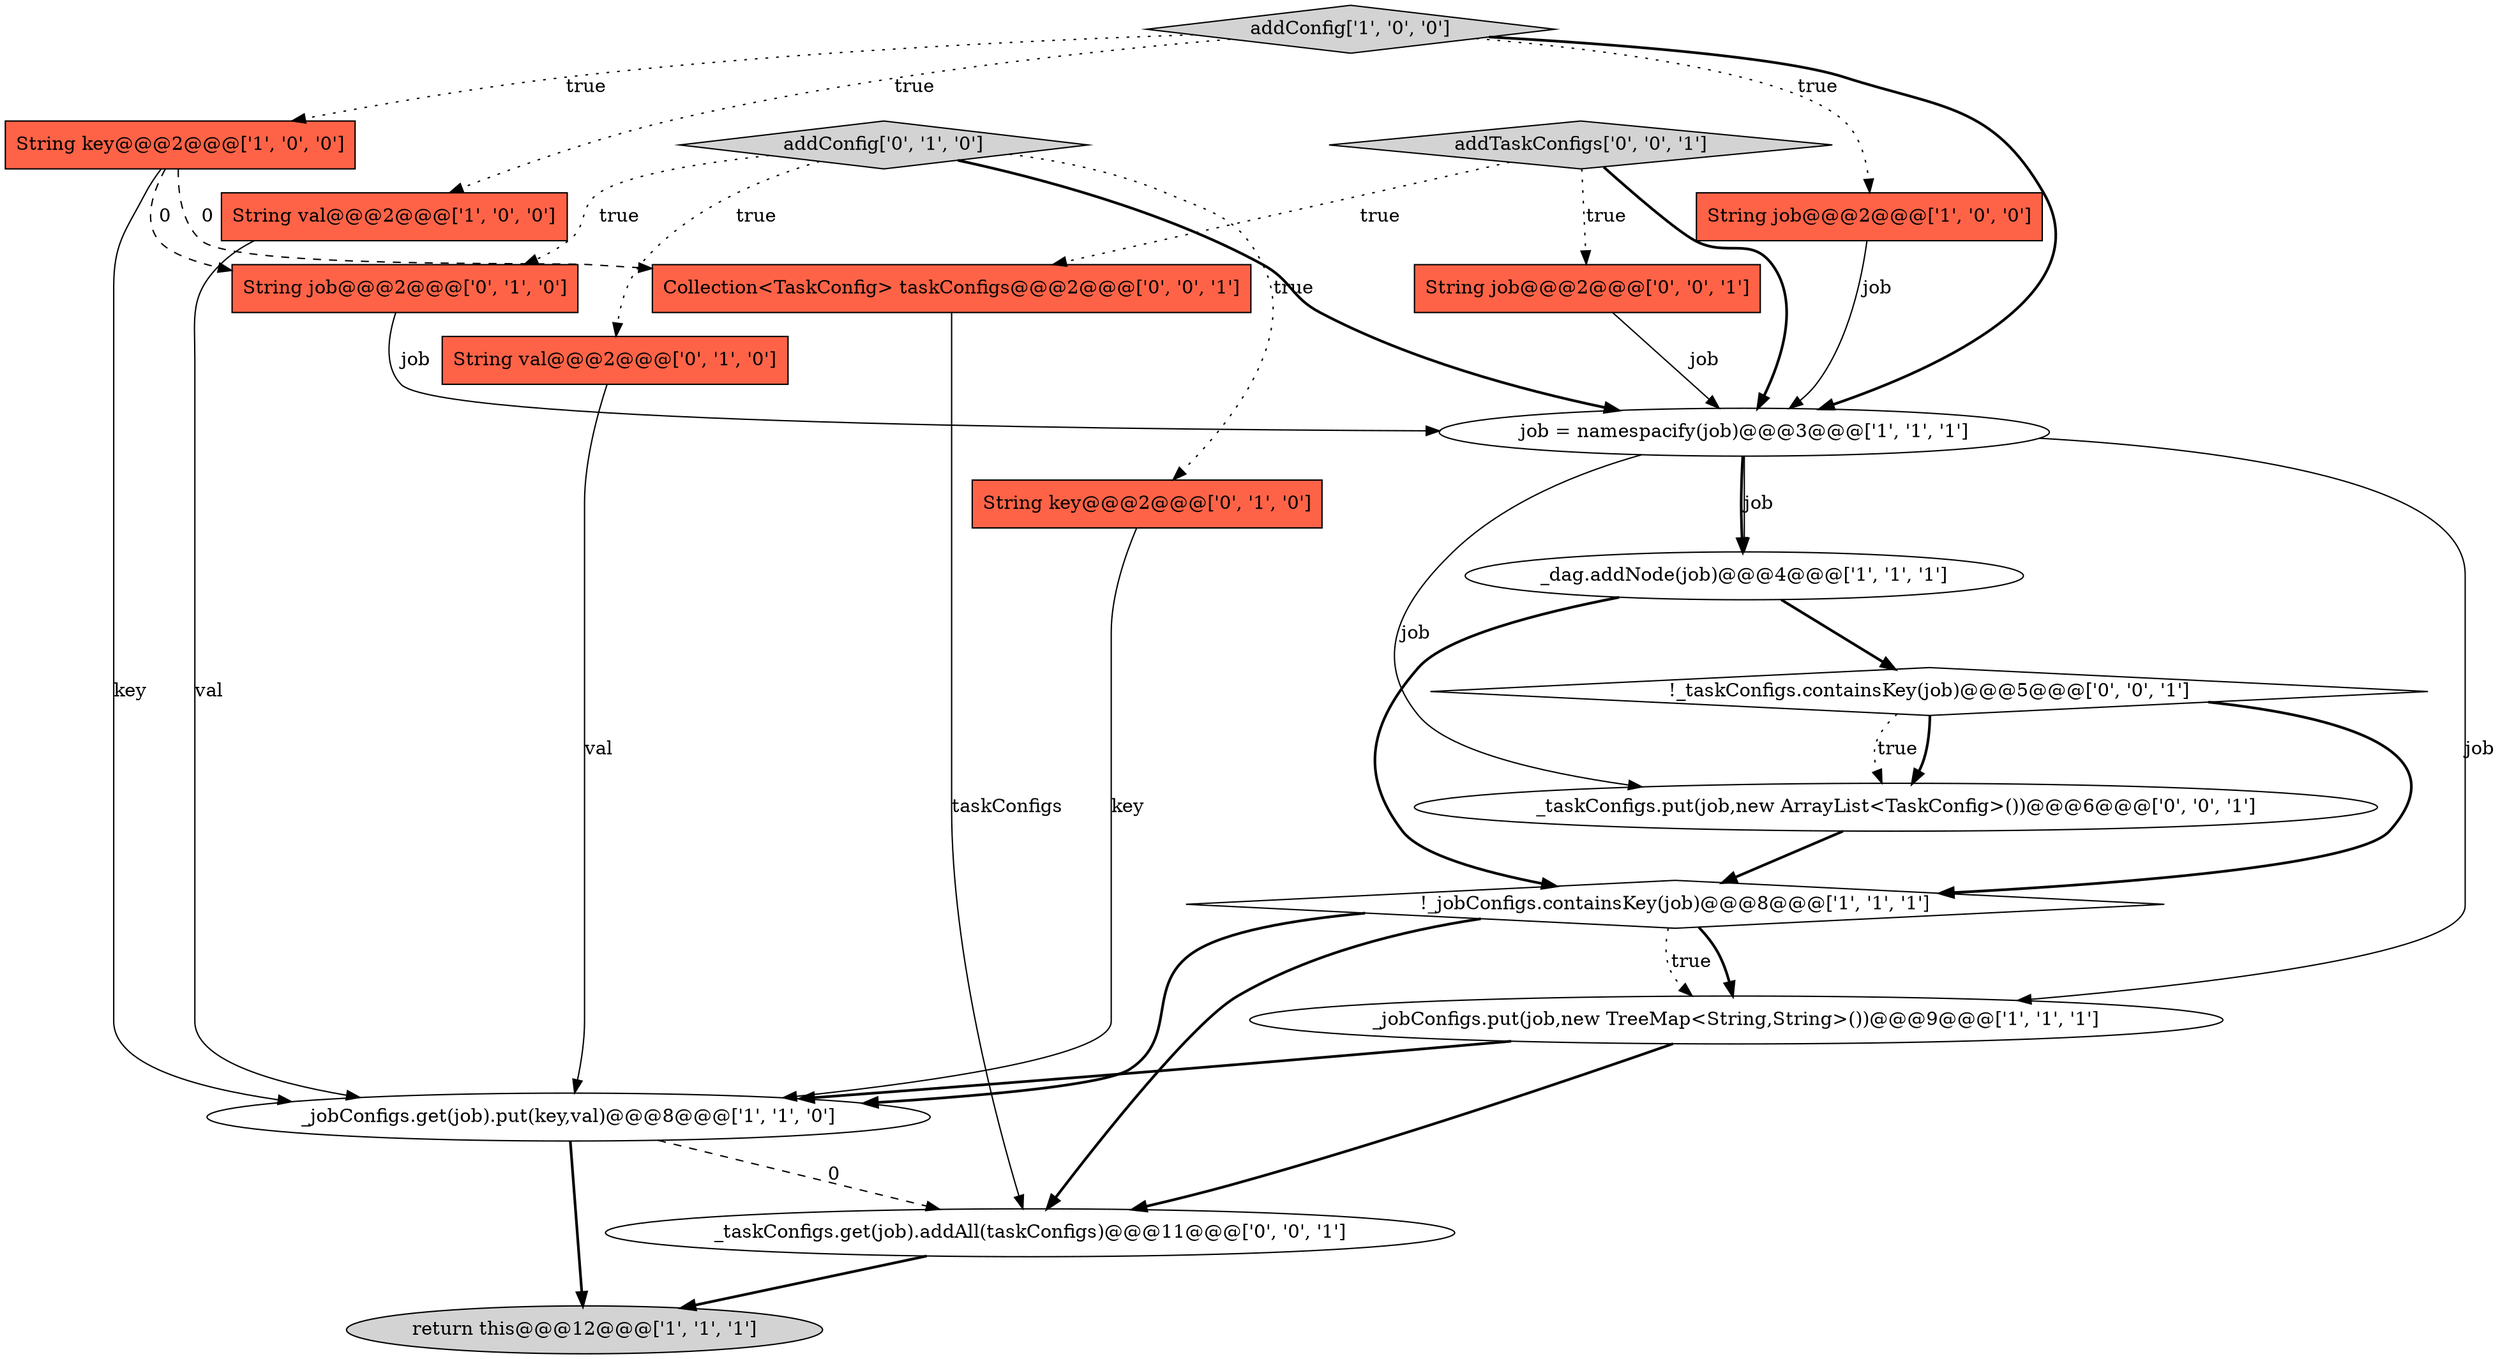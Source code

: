 digraph {
15 [style = filled, label = "String job@@@2@@@['0', '0', '1']", fillcolor = tomato, shape = box image = "AAA0AAABBB3BBB"];
0 [style = filled, label = "job = namespacify(job)@@@3@@@['1', '1', '1']", fillcolor = white, shape = ellipse image = "AAA0AAABBB1BBB"];
19 [style = filled, label = "!_taskConfigs.containsKey(job)@@@5@@@['0', '0', '1']", fillcolor = white, shape = diamond image = "AAA0AAABBB3BBB"];
16 [style = filled, label = "_taskConfigs.put(job,new ArrayList<TaskConfig>())@@@6@@@['0', '0', '1']", fillcolor = white, shape = ellipse image = "AAA0AAABBB3BBB"];
13 [style = filled, label = "String job@@@2@@@['0', '1', '0']", fillcolor = tomato, shape = box image = "AAA1AAABBB2BBB"];
7 [style = filled, label = "String key@@@2@@@['1', '0', '0']", fillcolor = tomato, shape = box image = "AAA1AAABBB1BBB"];
3 [style = filled, label = "return this@@@12@@@['1', '1', '1']", fillcolor = lightgray, shape = ellipse image = "AAA0AAABBB1BBB"];
10 [style = filled, label = "String val@@@2@@@['0', '1', '0']", fillcolor = tomato, shape = box image = "AAA0AAABBB2BBB"];
2 [style = filled, label = "String val@@@2@@@['1', '0', '0']", fillcolor = tomato, shape = box image = "AAA0AAABBB1BBB"];
8 [style = filled, label = "_dag.addNode(job)@@@4@@@['1', '1', '1']", fillcolor = white, shape = ellipse image = "AAA0AAABBB1BBB"];
4 [style = filled, label = "_jobConfigs.get(job).put(key,val)@@@8@@@['1', '1', '0']", fillcolor = white, shape = ellipse image = "AAA0AAABBB1BBB"];
17 [style = filled, label = "addTaskConfigs['0', '0', '1']", fillcolor = lightgray, shape = diamond image = "AAA0AAABBB3BBB"];
6 [style = filled, label = "String job@@@2@@@['1', '0', '0']", fillcolor = tomato, shape = box image = "AAA0AAABBB1BBB"];
12 [style = filled, label = "addConfig['0', '1', '0']", fillcolor = lightgray, shape = diamond image = "AAA0AAABBB2BBB"];
11 [style = filled, label = "String key@@@2@@@['0', '1', '0']", fillcolor = tomato, shape = box image = "AAA0AAABBB2BBB"];
14 [style = filled, label = "_taskConfigs.get(job).addAll(taskConfigs)@@@11@@@['0', '0', '1']", fillcolor = white, shape = ellipse image = "AAA0AAABBB3BBB"];
5 [style = filled, label = "addConfig['1', '0', '0']", fillcolor = lightgray, shape = diamond image = "AAA0AAABBB1BBB"];
1 [style = filled, label = "!_jobConfigs.containsKey(job)@@@8@@@['1', '1', '1']", fillcolor = white, shape = diamond image = "AAA0AAABBB1BBB"];
9 [style = filled, label = "_jobConfigs.put(job,new TreeMap<String,String>())@@@9@@@['1', '1', '1']", fillcolor = white, shape = ellipse image = "AAA0AAABBB1BBB"];
18 [style = filled, label = "Collection<TaskConfig> taskConfigs@@@2@@@['0', '0', '1']", fillcolor = tomato, shape = box image = "AAA0AAABBB3BBB"];
14->3 [style = bold, label=""];
4->3 [style = bold, label=""];
1->4 [style = bold, label=""];
7->18 [style = dashed, label="0"];
17->18 [style = dotted, label="true"];
2->4 [style = solid, label="val"];
18->14 [style = solid, label="taskConfigs"];
8->19 [style = bold, label=""];
9->4 [style = bold, label=""];
0->8 [style = solid, label="job"];
5->6 [style = dotted, label="true"];
10->4 [style = solid, label="val"];
12->0 [style = bold, label=""];
1->9 [style = bold, label=""];
19->16 [style = bold, label=""];
13->0 [style = solid, label="job"];
12->11 [style = dotted, label="true"];
8->1 [style = bold, label=""];
19->1 [style = bold, label=""];
12->13 [style = dotted, label="true"];
17->0 [style = bold, label=""];
17->15 [style = dotted, label="true"];
12->10 [style = dotted, label="true"];
5->0 [style = bold, label=""];
6->0 [style = solid, label="job"];
11->4 [style = solid, label="key"];
16->1 [style = bold, label=""];
5->7 [style = dotted, label="true"];
1->9 [style = dotted, label="true"];
0->9 [style = solid, label="job"];
0->8 [style = bold, label=""];
19->16 [style = dotted, label="true"];
9->14 [style = bold, label=""];
7->13 [style = dashed, label="0"];
7->4 [style = solid, label="key"];
1->14 [style = bold, label=""];
4->14 [style = dashed, label="0"];
15->0 [style = solid, label="job"];
5->2 [style = dotted, label="true"];
0->16 [style = solid, label="job"];
}
